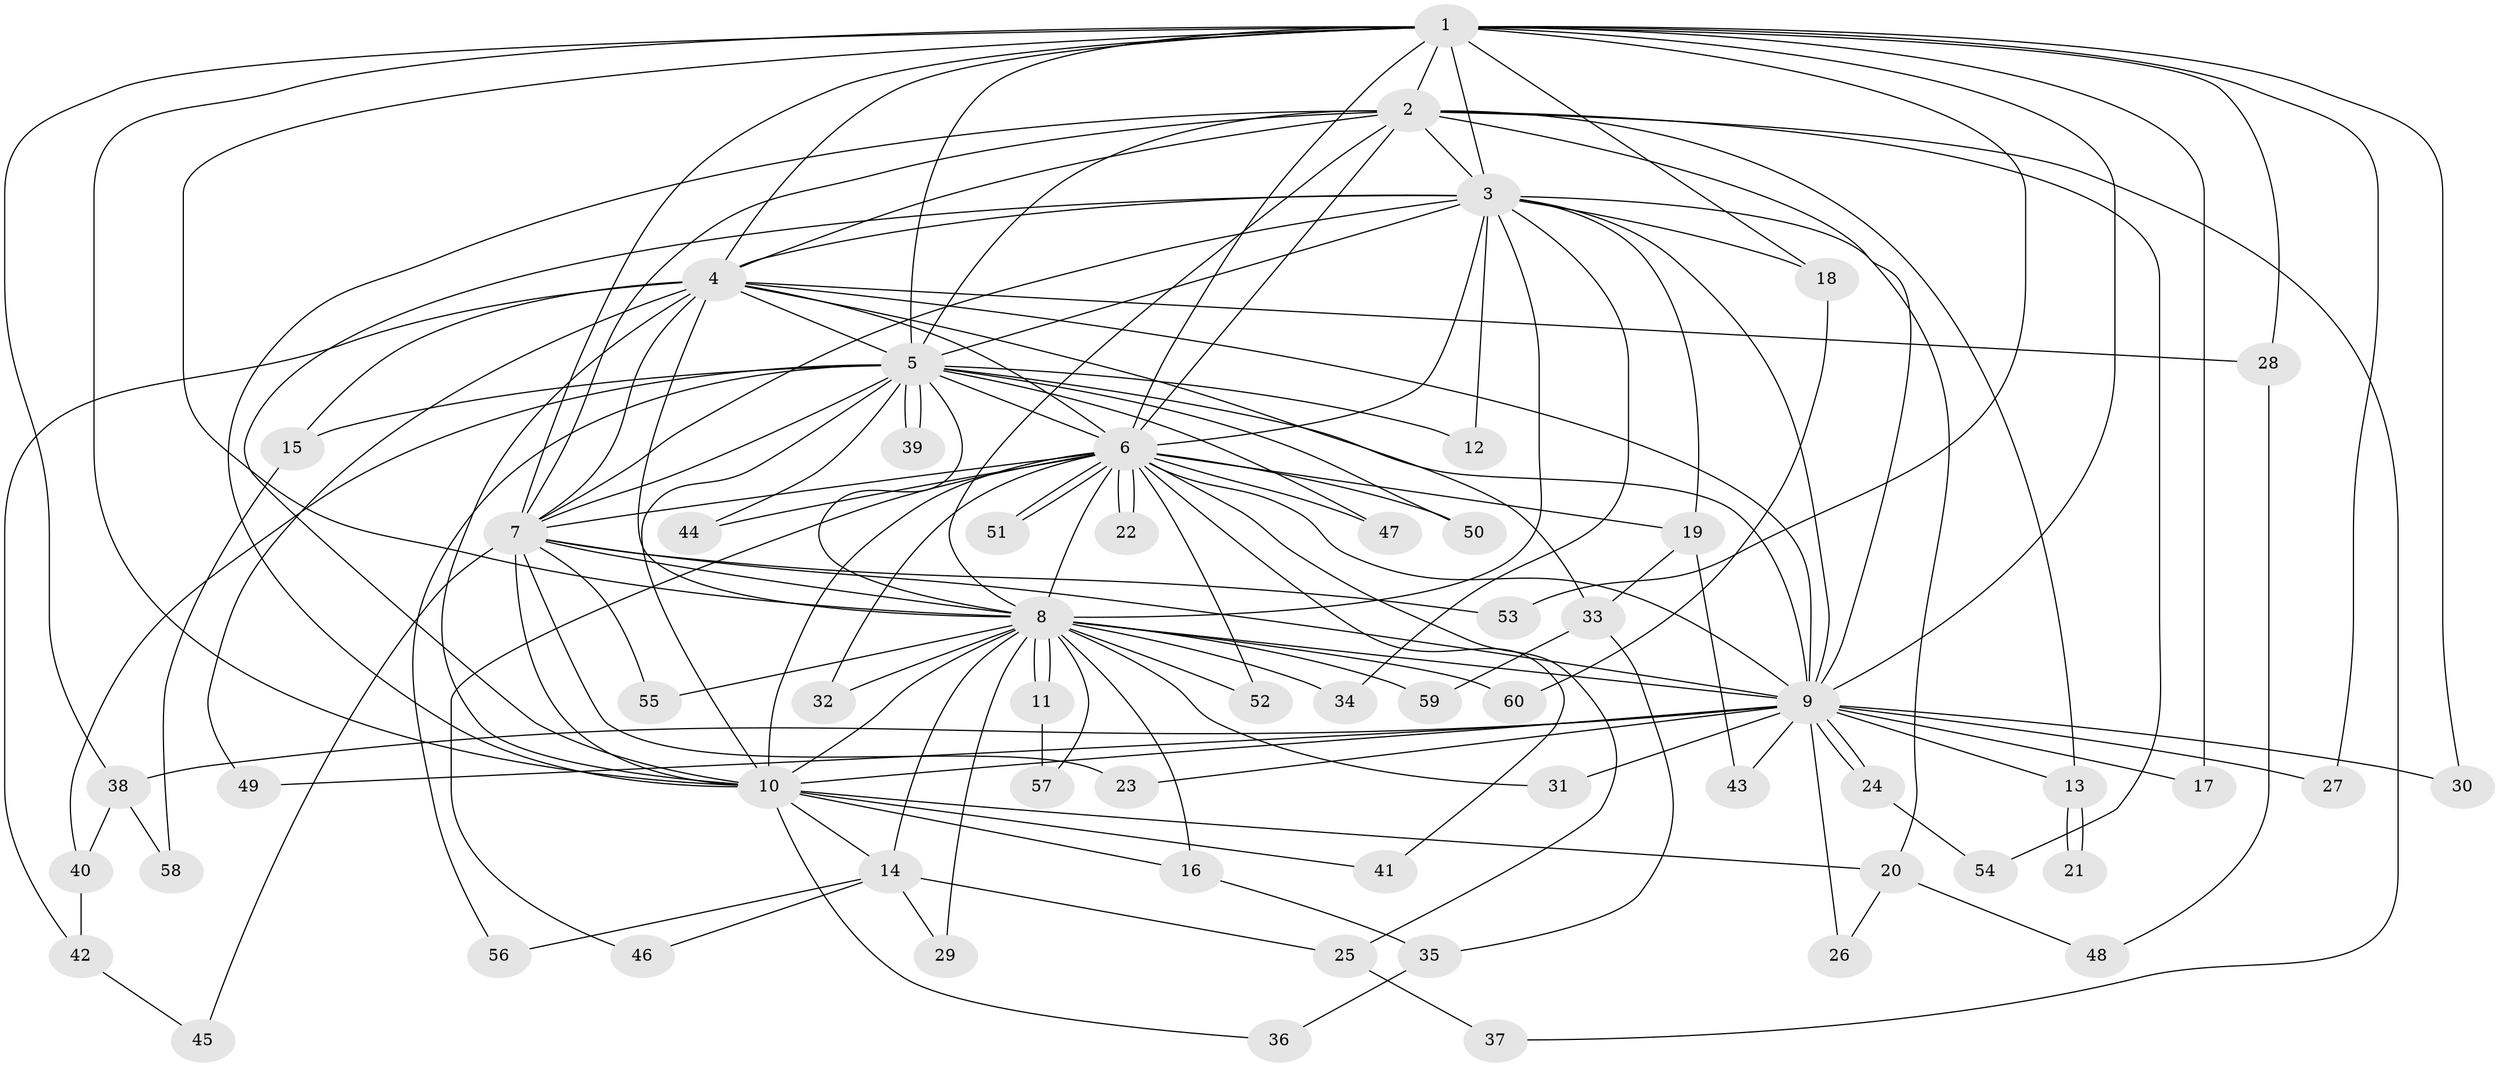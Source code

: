 // coarse degree distribution, {18: 0.041666666666666664, 12: 0.020833333333333332, 10: 0.020833333333333332, 13: 0.041666666666666664, 27: 0.020833333333333332, 1: 0.08333333333333333, 2: 0.5416666666666666, 6: 0.020833333333333332, 3: 0.10416666666666667, 4: 0.10416666666666667}
// Generated by graph-tools (version 1.1) at 2025/41/03/06/25 10:41:33]
// undirected, 60 vertices, 145 edges
graph export_dot {
graph [start="1"]
  node [color=gray90,style=filled];
  1;
  2;
  3;
  4;
  5;
  6;
  7;
  8;
  9;
  10;
  11;
  12;
  13;
  14;
  15;
  16;
  17;
  18;
  19;
  20;
  21;
  22;
  23;
  24;
  25;
  26;
  27;
  28;
  29;
  30;
  31;
  32;
  33;
  34;
  35;
  36;
  37;
  38;
  39;
  40;
  41;
  42;
  43;
  44;
  45;
  46;
  47;
  48;
  49;
  50;
  51;
  52;
  53;
  54;
  55;
  56;
  57;
  58;
  59;
  60;
  1 -- 2;
  1 -- 3;
  1 -- 4;
  1 -- 5;
  1 -- 6;
  1 -- 7;
  1 -- 8;
  1 -- 9;
  1 -- 10;
  1 -- 17;
  1 -- 18;
  1 -- 27;
  1 -- 28;
  1 -- 30;
  1 -- 38;
  1 -- 53;
  2 -- 3;
  2 -- 4;
  2 -- 5;
  2 -- 6;
  2 -- 7;
  2 -- 8;
  2 -- 9;
  2 -- 10;
  2 -- 13;
  2 -- 37;
  2 -- 54;
  3 -- 4;
  3 -- 5;
  3 -- 6;
  3 -- 7;
  3 -- 8;
  3 -- 9;
  3 -- 10;
  3 -- 12;
  3 -- 18;
  3 -- 19;
  3 -- 20;
  3 -- 34;
  4 -- 5;
  4 -- 6;
  4 -- 7;
  4 -- 8;
  4 -- 9;
  4 -- 10;
  4 -- 15;
  4 -- 28;
  4 -- 33;
  4 -- 42;
  4 -- 49;
  5 -- 6;
  5 -- 7;
  5 -- 8;
  5 -- 9;
  5 -- 10;
  5 -- 12;
  5 -- 15;
  5 -- 39;
  5 -- 39;
  5 -- 40;
  5 -- 44;
  5 -- 47;
  5 -- 50;
  5 -- 56;
  6 -- 7;
  6 -- 8;
  6 -- 9;
  6 -- 10;
  6 -- 19;
  6 -- 22;
  6 -- 22;
  6 -- 25;
  6 -- 32;
  6 -- 41;
  6 -- 44;
  6 -- 46;
  6 -- 47;
  6 -- 50;
  6 -- 51;
  6 -- 51;
  6 -- 52;
  7 -- 8;
  7 -- 9;
  7 -- 10;
  7 -- 23;
  7 -- 45;
  7 -- 53;
  7 -- 55;
  8 -- 9;
  8 -- 10;
  8 -- 11;
  8 -- 11;
  8 -- 14;
  8 -- 16;
  8 -- 29;
  8 -- 31;
  8 -- 32;
  8 -- 34;
  8 -- 52;
  8 -- 55;
  8 -- 57;
  8 -- 59;
  8 -- 60;
  9 -- 10;
  9 -- 13;
  9 -- 17;
  9 -- 23;
  9 -- 24;
  9 -- 24;
  9 -- 26;
  9 -- 27;
  9 -- 30;
  9 -- 31;
  9 -- 38;
  9 -- 43;
  9 -- 49;
  10 -- 14;
  10 -- 16;
  10 -- 20;
  10 -- 36;
  10 -- 41;
  11 -- 57;
  13 -- 21;
  13 -- 21;
  14 -- 25;
  14 -- 29;
  14 -- 46;
  14 -- 56;
  15 -- 58;
  16 -- 35;
  18 -- 60;
  19 -- 33;
  19 -- 43;
  20 -- 26;
  20 -- 48;
  24 -- 54;
  25 -- 37;
  28 -- 48;
  33 -- 35;
  33 -- 59;
  35 -- 36;
  38 -- 40;
  38 -- 58;
  40 -- 42;
  42 -- 45;
}
